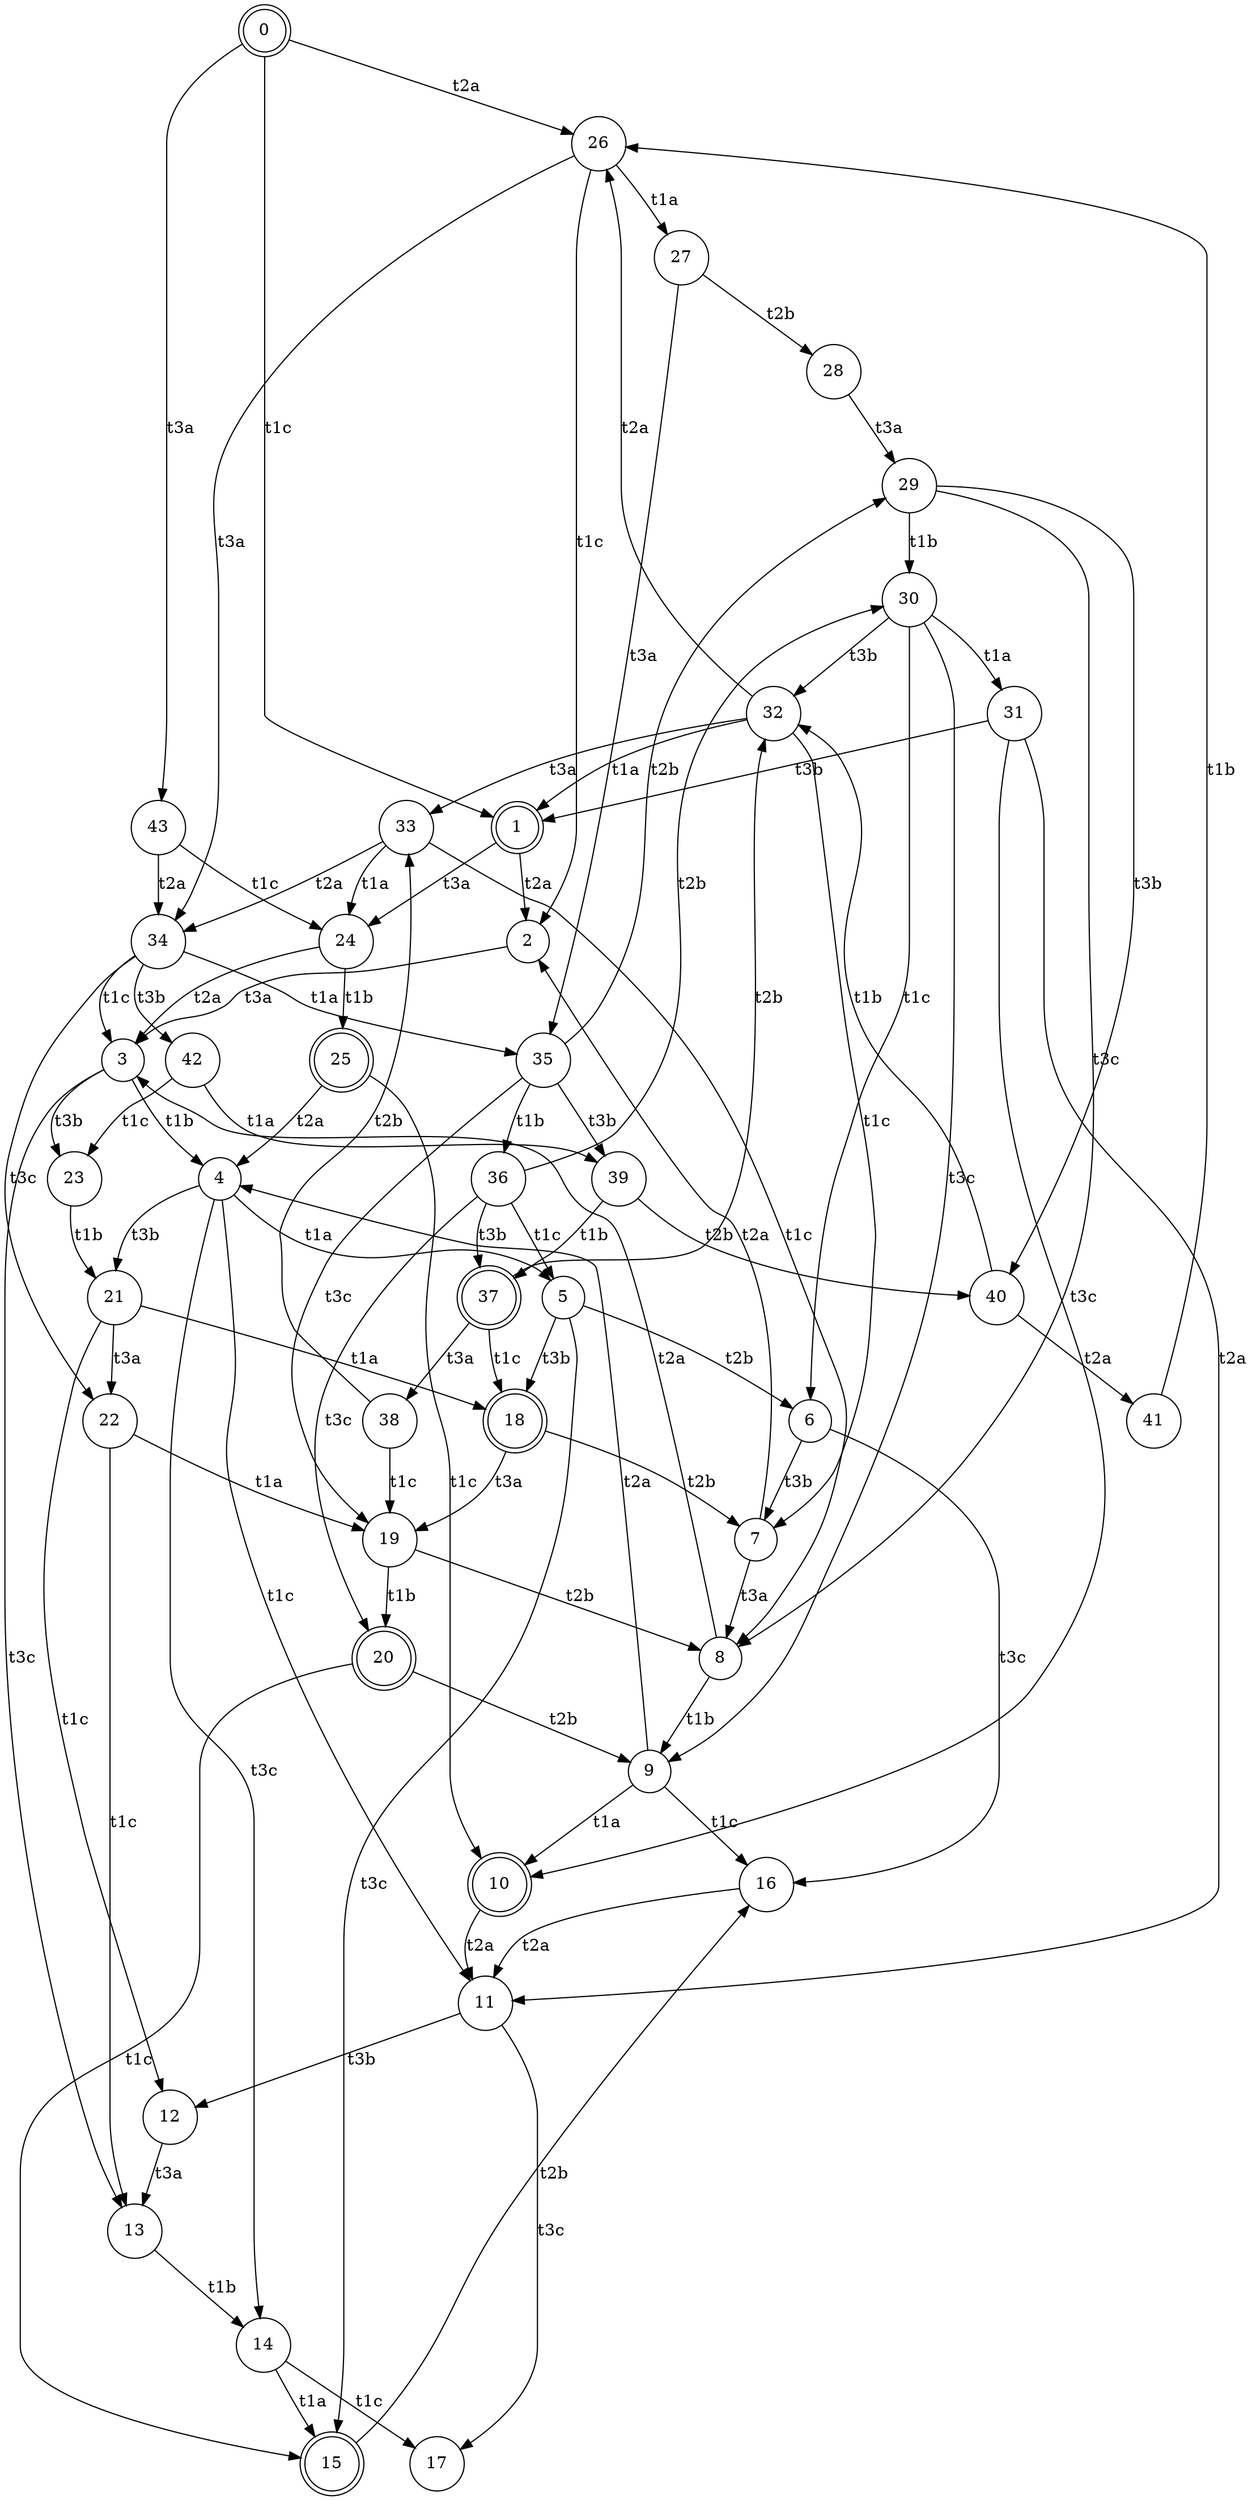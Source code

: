 digraph Rete3_BS_id {
	0 -> 1 [label=t1c]
	1 -> 2 [label=t2a]
	2 -> 3 [label=t3a]
	3 -> 4 [label=t1b]
	4 -> 5 [label=t1a]
	5 -> 6 [label=t2b]
	6 -> 7 [label=t3b]
	7 -> 2 [label=t2a]
	7 -> 8 [label=t3a]
	8 -> 9 [label=t1b]
	9 -> 10 [label=t1a]
	10 -> 11 [label=t2a]
	11 -> 12 [label=t3b]
	12 -> 13 [label=t3a]
	13 -> 14 [label=t1b]
	14 -> 15 [label=t1a]
	15 -> 16 [label=t2b]
	16 -> 11 [label=t2a]
	14 -> 17 [label=t1c]
	11 -> 17 [label=t3c]
	9 -> 16 [label=t1c]
	9 -> 4 [label=t2a]
	8 -> 3 [label=t2a]
	6 -> 16 [label=t3c]
	5 -> 18 [label=t3b]
	18 -> 7 [label=t2b]
	18 -> 19 [label=t3a]
	19 -> 20 [label=t1b]
	20 -> 15 [label=t1c]
	20 -> 9 [label=t2b]
	19 -> 8 [label=t2b]
	5 -> 15 [label=t3c]
	4 -> 11 [label=t1c]
	4 -> 21 [label=t3b]
	21 -> 18 [label=t1a]
	21 -> 12 [label=t1c]
	21 -> 22 [label=t3a]
	22 -> 19 [label=t1a]
	22 -> 13 [label=t1c]
	4 -> 14 [label=t3c]
	3 -> 23 [label=t3b]
	23 -> 21 [label=t1b]
	3 -> 13 [label=t3c]
	1 -> 24 [label=t3a]
	24 -> 25 [label=t1b]
	25 -> 10 [label=t1c]
	25 -> 4 [label=t2a]
	24 -> 3 [label=t2a]
	0 -> 26 [label=t2a]
	26 -> 27 [label=t1a]
	27 -> 28 [label=t2b]
	28 -> 29 [label=t3a]
	29 -> 30 [label=t1b]
	30 -> 31 [label=t1a]
	31 -> 11 [label=t2a]
	31 -> 1 [label=t3b]
	31 -> 10 [label=t3c]
	30 -> 6 [label=t1c]
	30 -> 32 [label=t3b]
	32 -> 1 [label=t1a]
	32 -> 7 [label=t1c]
	32 -> 26 [label=t2a]
	32 -> 33 [label=t3a]
	33 -> 24 [label=t1a]
	33 -> 8 [label=t1c]
	33 -> 34 [label=t2a]
	34 -> 35 [label=t1a]
	35 -> 36 [label=t1b]
	36 -> 5 [label=t1c]
	36 -> 30 [label=t2b]
	36 -> 37 [label=t3b]
	37 -> 18 [label=t1c]
	37 -> 32 [label=t2b]
	37 -> 38 [label=t3a]
	38 -> 19 [label=t1c]
	38 -> 33 [label=t2b]
	36 -> 20 [label=t3c]
	35 -> 29 [label=t2b]
	35 -> 39 [label=t3b]
	39 -> 37 [label=t1b]
	39 -> 40 [label=t2b]
	40 -> 32 [label=t1b]
	40 -> 41 [label=t2a]
	41 -> 26 [label=t1b]
	35 -> 19 [label=t3c]
	34 -> 3 [label=t1c]
	34 -> 42 [label=t3b]
	42 -> 39 [label=t1a]
	42 -> 23 [label=t1c]
	34 -> 22 [label=t3c]
	30 -> 9 [label=t3c]
	29 -> 40 [label=t3b]
	29 -> 8 [label=t3c]
	27 -> 35 [label=t3a]
	26 -> 2 [label=t1c]
	26 -> 34 [label=t3a]
	0 -> 43 [label=t3a]
	43 -> 24 [label=t1c]
	43 -> 34 [label=t2a]
	0 [shape=doublecircle]
	1 [shape=doublecircle]
	2 [shape=circle]
	3 [shape=circle]
	4 [shape=circle]
	5 [shape=circle]
	6 [shape=circle]
	7 [shape=circle]
	8 [shape=circle]
	9 [shape=circle]
	10 [shape=doublecircle]
	11 [shape=circle]
	12 [shape=circle]
	13 [shape=circle]
	14 [shape=circle]
	15 [shape=doublecircle]
	16 [shape=circle]
	17 [shape=circle]
	18 [shape=doublecircle]
	19 [shape=circle]
	20 [shape=doublecircle]
	21 [shape=circle]
	22 [shape=circle]
	23 [shape=circle]
	24 [shape=circle]
	25 [shape=doublecircle]
	26 [shape=circle]
	27 [shape=circle]
	28 [shape=circle]
	29 [shape=circle]
	30 [shape=circle]
	31 [shape=circle]
	32 [shape=circle]
	33 [shape=circle]
	34 [shape=circle]
	35 [shape=circle]
	36 [shape=circle]
	37 [shape=doublecircle]
	38 [shape=circle]
	39 [shape=circle]
	40 [shape=circle]
	41 [shape=circle]
	42 [shape=circle]
	43 [shape=circle]
}
